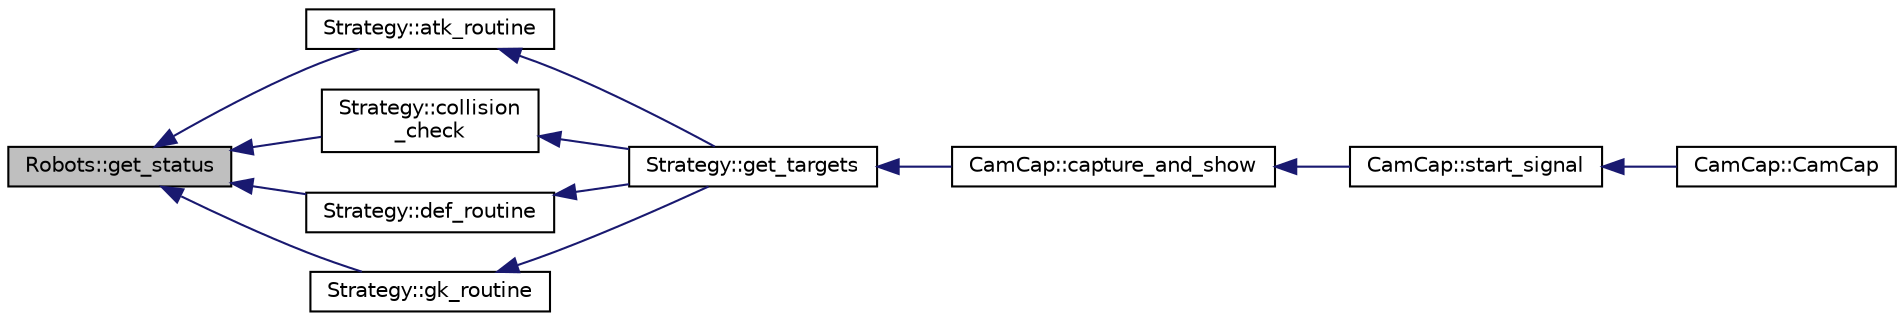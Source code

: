 digraph "Robots::get_status"
{
 // INTERACTIVE_SVG=YES
  edge [fontname="Helvetica",fontsize="10",labelfontname="Helvetica",labelfontsize="10"];
  node [fontname="Helvetica",fontsize="10",shape=record];
  rankdir="LR";
  Node337 [label="Robots::get_status",height=0.2,width=0.4,color="black", fillcolor="grey75", style="filled", fontcolor="black"];
  Node337 -> Node338 [dir="back",color="midnightblue",fontsize="10",style="solid",fontname="Helvetica"];
  Node338 [label="Strategy::atk_routine",height=0.2,width=0.4,color="black", fillcolor="white", style="filled",URL="$class_strategy.html#a7af0ec883fe9e80c31cf030ce203f956"];
  Node338 -> Node339 [dir="back",color="midnightblue",fontsize="10",style="solid",fontname="Helvetica"];
  Node339 [label="Strategy::get_targets",height=0.2,width=0.4,color="black", fillcolor="white", style="filled",URL="$class_strategy.html#ab1c455b23e8b7f3377132a3e243f8f76"];
  Node339 -> Node340 [dir="back",color="midnightblue",fontsize="10",style="solid",fontname="Helvetica"];
  Node340 [label="CamCap::capture_and_show",height=0.2,width=0.4,color="black", fillcolor="white", style="filled",URL="$class_cam_cap.html#a87f384c5fec40a0ccfd7833347fec0df",tooltip="Captures camera frames and shows it in the interface. "];
  Node340 -> Node341 [dir="back",color="midnightblue",fontsize="10",style="solid",fontname="Helvetica"];
  Node341 [label="CamCap::start_signal",height=0.2,width=0.4,color="black", fillcolor="white", style="filled",URL="$class_cam_cap.html#ae676e6624dd821ad494a80e68a41e249",tooltip="Interface adjustments after &#39;start&#39; button is clicked. "];
  Node341 -> Node342 [dir="back",color="midnightblue",fontsize="10",style="solid",fontname="Helvetica"];
  Node342 [label="CamCap::CamCap",height=0.2,width=0.4,color="black", fillcolor="white", style="filled",URL="$class_cam_cap.html#afe0db98a5f72bc9b261dcb78e2840da6",tooltip="Constructor of a CamCap object. "];
  Node337 -> Node343 [dir="back",color="midnightblue",fontsize="10",style="solid",fontname="Helvetica"];
  Node343 [label="Strategy::collision\l_check",height=0.2,width=0.4,color="black", fillcolor="white", style="filled",URL="$class_strategy.html#a8d1fa6e7cb13f7eb135bc853beef462d"];
  Node343 -> Node339 [dir="back",color="midnightblue",fontsize="10",style="solid",fontname="Helvetica"];
  Node337 -> Node344 [dir="back",color="midnightblue",fontsize="10",style="solid",fontname="Helvetica"];
  Node344 [label="Strategy::def_routine",height=0.2,width=0.4,color="black", fillcolor="white", style="filled",URL="$class_strategy.html#a304c52736ec76d275adda7eeacdd430c"];
  Node344 -> Node339 [dir="back",color="midnightblue",fontsize="10",style="solid",fontname="Helvetica"];
  Node337 -> Node345 [dir="back",color="midnightblue",fontsize="10",style="solid",fontname="Helvetica"];
  Node345 [label="Strategy::gk_routine",height=0.2,width=0.4,color="black", fillcolor="white", style="filled",URL="$class_strategy.html#a0e93b877f1da0c7a608c5641812f54d4"];
  Node345 -> Node339 [dir="back",color="midnightblue",fontsize="10",style="solid",fontname="Helvetica"];
}
